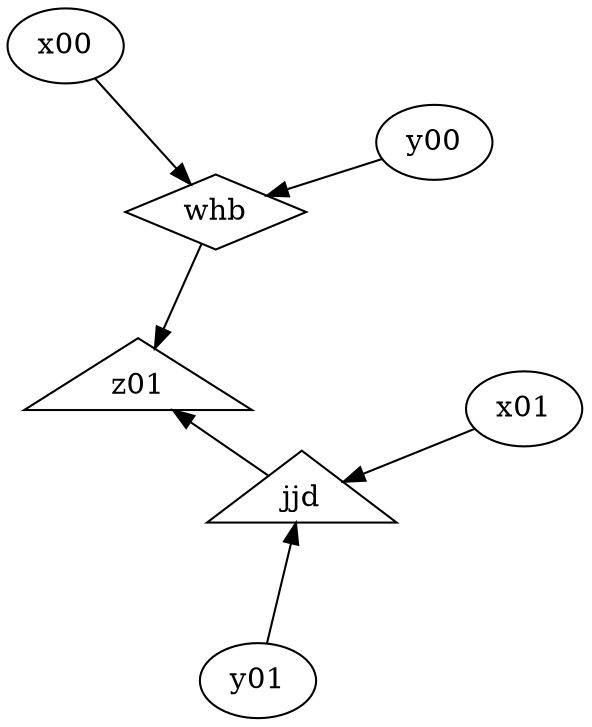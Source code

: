 digraph g1 {
  layout="fdp";
  overlap="false";
  splines="true";
  jjd [shape=triangle]
  x01 -> jjd
  y01 -> jjd
  whb [shape=diamond]
  y00 -> whb
  x00 -> whb
  z01 [shape=triangle]
  jjd -> z01
  whb -> z01
}
